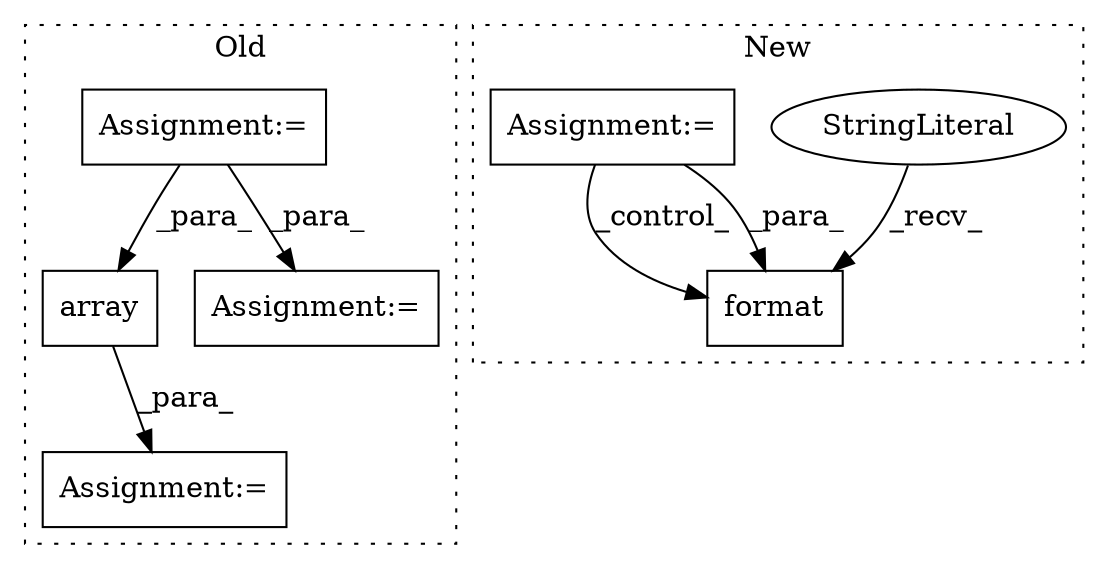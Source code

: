 digraph G {
subgraph cluster0 {
1 [label="array" a="32" s="18317,18367" l="6,1" shape="box"];
4 [label="Assignment:=" a="7" s="18310" l="1" shape="box"];
5 [label="Assignment:=" a="7" s="18093" l="1" shape="box"];
7 [label="Assignment:=" a="7" s="18237" l="2" shape="box"];
label = "Old";
style="dotted";
}
subgraph cluster1 {
2 [label="format" a="32" s="18269,18295" l="7,1" shape="box"];
3 [label="StringLiteral" a="45" s="18211" l="57" shape="ellipse"];
6 [label="Assignment:=" a="7" s="18120" l="1" shape="box"];
label = "New";
style="dotted";
}
1 -> 4 [label="_para_"];
3 -> 2 [label="_recv_"];
5 -> 1 [label="_para_"];
5 -> 7 [label="_para_"];
6 -> 2 [label="_control_"];
6 -> 2 [label="_para_"];
}